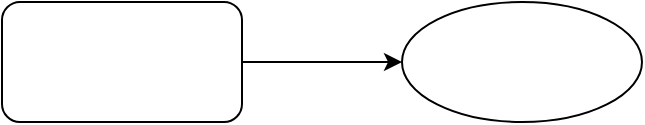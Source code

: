 <mxfile version="17.2.4" type="github">
  <diagram id="_cvDZ2DEq5BDZDUtDMIE" name="第 1 页">
    <mxGraphModel dx="1422" dy="772" grid="1" gridSize="10" guides="1" tooltips="1" connect="1" arrows="1" fold="1" page="1" pageScale="1" pageWidth="827" pageHeight="1169" math="0" shadow="0">
      <root>
        <mxCell id="0" />
        <mxCell id="1" parent="0" />
        <mxCell id="yNtYfz_LsPqnev4Xcj9q-3" value="" style="edgeStyle=orthogonalEdgeStyle;rounded=0;orthogonalLoop=1;jettySize=auto;html=1;" edge="1" parent="1" source="yNtYfz_LsPqnev4Xcj9q-1" target="yNtYfz_LsPqnev4Xcj9q-2">
          <mxGeometry relative="1" as="geometry" />
        </mxCell>
        <mxCell id="yNtYfz_LsPqnev4Xcj9q-1" value="" style="rounded=1;whiteSpace=wrap;html=1;" vertex="1" parent="1">
          <mxGeometry x="190" y="250" width="120" height="60" as="geometry" />
        </mxCell>
        <mxCell id="yNtYfz_LsPqnev4Xcj9q-2" value="" style="ellipse;whiteSpace=wrap;html=1;rounded=1;" vertex="1" parent="1">
          <mxGeometry x="390" y="250" width="120" height="60" as="geometry" />
        </mxCell>
      </root>
    </mxGraphModel>
  </diagram>
</mxfile>
